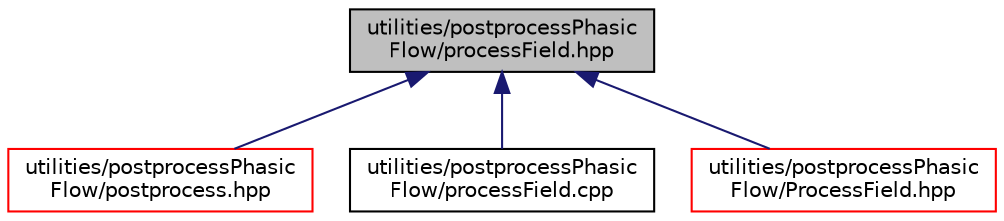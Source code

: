digraph "utilities/postprocessPhasicFlow/processField.hpp"
{
 // LATEX_PDF_SIZE
  edge [fontname="Helvetica",fontsize="10",labelfontname="Helvetica",labelfontsize="10"];
  node [fontname="Helvetica",fontsize="10",shape=record];
  Node1 [label="utilities/postprocessPhasic\lFlow/processField.hpp",height=0.2,width=0.4,color="black", fillcolor="grey75", style="filled", fontcolor="black",tooltip=" "];
  Node1 -> Node2 [dir="back",color="midnightblue",fontsize="10",style="solid",fontname="Helvetica"];
  Node2 [label="utilities/postprocessPhasic\lFlow/postprocess.hpp",height=0.2,width=0.4,color="red", fillcolor="white", style="filled",URL="$postprocess_8hpp.html",tooltip=" "];
  Node1 -> Node5 [dir="back",color="midnightblue",fontsize="10",style="solid",fontname="Helvetica"];
  Node5 [label="utilities/postprocessPhasic\lFlow/processField.cpp",height=0.2,width=0.4,color="black", fillcolor="white", style="filled",URL="$processField_8cpp.html",tooltip=" "];
  Node1 -> Node6 [dir="back",color="midnightblue",fontsize="10",style="solid",fontname="Helvetica"];
  Node6 [label="utilities/postprocessPhasic\lFlow/ProcessField.hpp",height=0.2,width=0.4,color="red", fillcolor="white", style="filled",URL="$ProcessField_8hpp.html",tooltip=" "];
}
